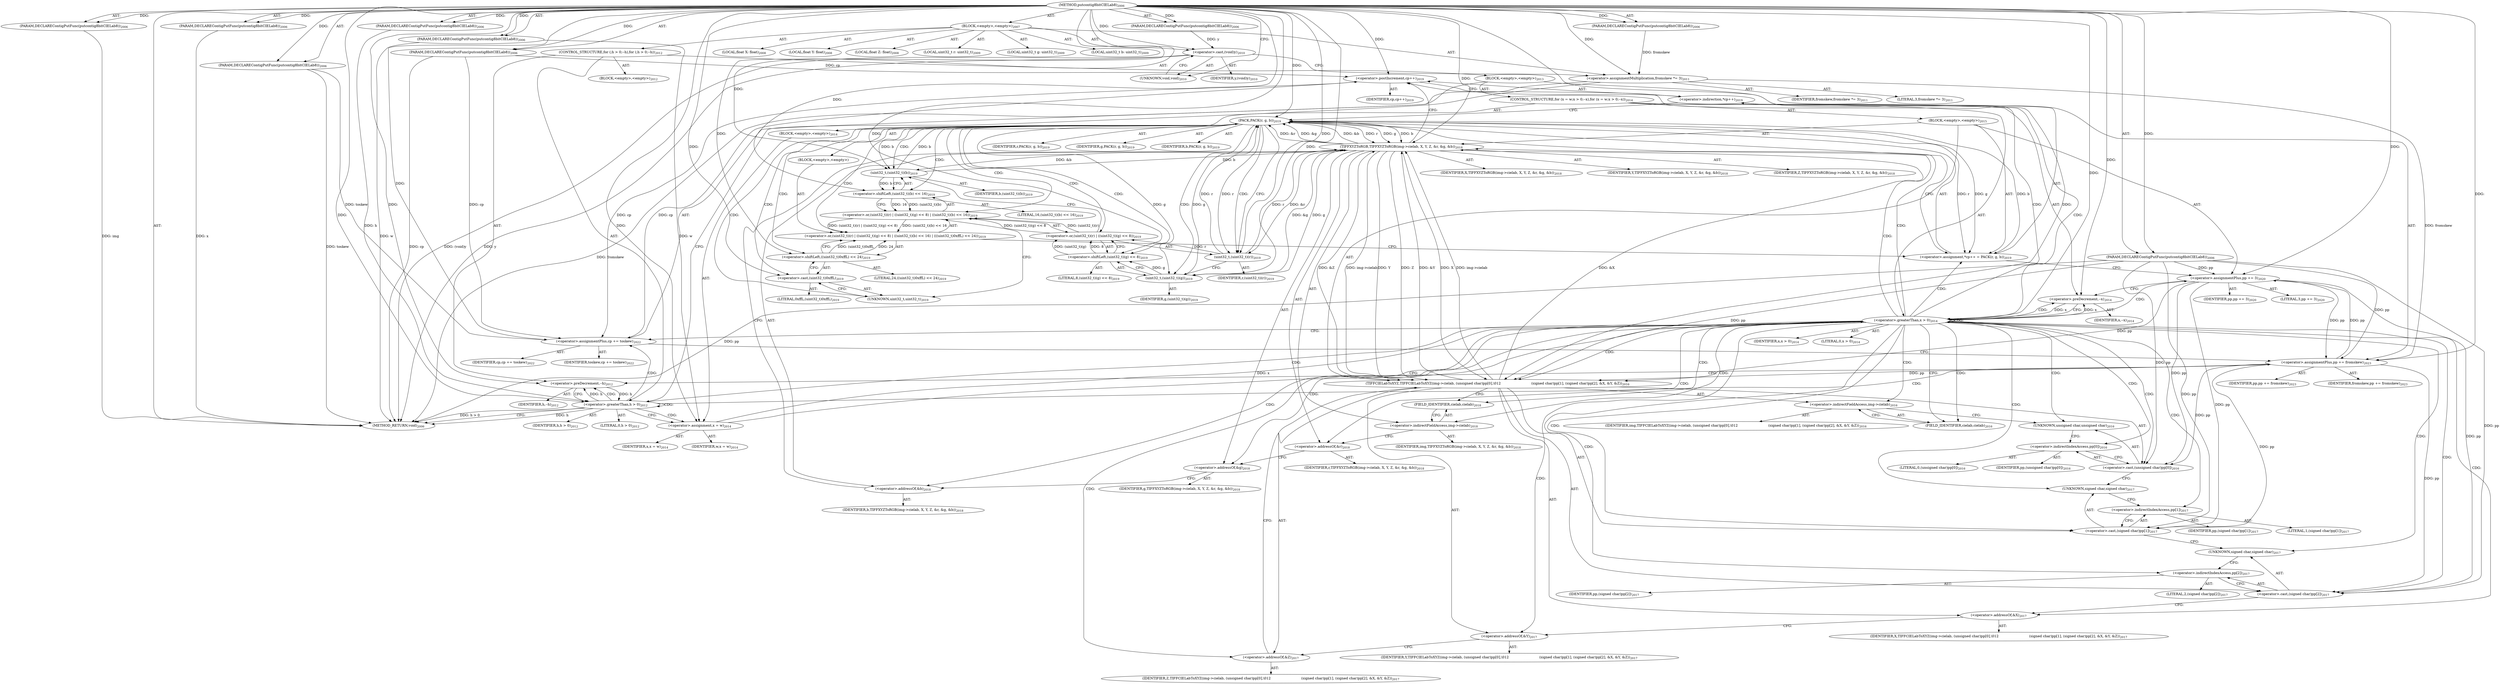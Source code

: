 digraph "putcontig8bitCIELab8" {  
"55118" [label = <(METHOD,putcontig8bitCIELab8)<SUB>2006</SUB>> ]
"55119" [label = <(PARAM,DECLAREContigPutFunc(putcontig8bitCIELab8))<SUB>2006</SUB>> ]
"55120" [label = <(PARAM,DECLAREContigPutFunc(putcontig8bitCIELab8))<SUB>2006</SUB>> ]
"55121" [label = <(PARAM,DECLAREContigPutFunc(putcontig8bitCIELab8))<SUB>2006</SUB>> ]
"55122" [label = <(PARAM,DECLAREContigPutFunc(putcontig8bitCIELab8))<SUB>2006</SUB>> ]
"55123" [label = <(PARAM,DECLAREContigPutFunc(putcontig8bitCIELab8))<SUB>2006</SUB>> ]
"55124" [label = <(PARAM,DECLAREContigPutFunc(putcontig8bitCIELab8))<SUB>2006</SUB>> ]
"55125" [label = <(PARAM,DECLAREContigPutFunc(putcontig8bitCIELab8))<SUB>2006</SUB>> ]
"55126" [label = <(PARAM,DECLAREContigPutFunc(putcontig8bitCIELab8))<SUB>2006</SUB>> ]
"55127" [label = <(PARAM,DECLAREContigPutFunc(putcontig8bitCIELab8))<SUB>2006</SUB>> ]
"55128" [label = <(BLOCK,&lt;empty&gt;,&lt;empty&gt;)<SUB>2007</SUB>> ]
"55129" [label = <(LOCAL,float X: float)<SUB>2008</SUB>> ]
"55130" [label = <(LOCAL,float Y: float)<SUB>2008</SUB>> ]
"55131" [label = <(LOCAL,float Z: float)<SUB>2008</SUB>> ]
"55132" [label = <(LOCAL,uint32_t r: uint32_t)<SUB>2009</SUB>> ]
"55133" [label = <(LOCAL,uint32_t g: uint32_t)<SUB>2009</SUB>> ]
"55134" [label = <(LOCAL,uint32_t b: uint32_t)<SUB>2009</SUB>> ]
"55135" [label = <(&lt;operator&gt;.cast,(void)y)<SUB>2010</SUB>> ]
"55136" [label = <(UNKNOWN,void,void)<SUB>2010</SUB>> ]
"55137" [label = <(IDENTIFIER,y,(void)y)<SUB>2010</SUB>> ]
"55138" [label = <(&lt;operator&gt;.assignmentMultiplication,fromskew *= 3)<SUB>2011</SUB>> ]
"55139" [label = <(IDENTIFIER,fromskew,fromskew *= 3)<SUB>2011</SUB>> ]
"55140" [label = <(LITERAL,3,fromskew *= 3)<SUB>2011</SUB>> ]
"55141" [label = <(CONTROL_STRUCTURE,for (;h &gt; 0;--h),for (;h &gt; 0;--h))<SUB>2012</SUB>> ]
"55142" [label = <(BLOCK,&lt;empty&gt;,&lt;empty&gt;)<SUB>2012</SUB>> ]
"55143" [label = <(&lt;operator&gt;.greaterThan,h &gt; 0)<SUB>2012</SUB>> ]
"55144" [label = <(IDENTIFIER,h,h &gt; 0)<SUB>2012</SUB>> ]
"55145" [label = <(LITERAL,0,h &gt; 0)<SUB>2012</SUB>> ]
"55146" [label = <(&lt;operator&gt;.preDecrement,--h)<SUB>2012</SUB>> ]
"55147" [label = <(IDENTIFIER,h,--h)<SUB>2012</SUB>> ]
"55148" [label = <(BLOCK,&lt;empty&gt;,&lt;empty&gt;)<SUB>2013</SUB>> ]
"55149" [label = <(CONTROL_STRUCTURE,for (x = w;x &gt; 0;--x),for (x = w;x &gt; 0;--x))<SUB>2014</SUB>> ]
"55150" [label = <(BLOCK,&lt;empty&gt;,&lt;empty&gt;)<SUB>2014</SUB>> ]
"55151" [label = <(&lt;operator&gt;.assignment,x = w)<SUB>2014</SUB>> ]
"55152" [label = <(IDENTIFIER,x,x = w)<SUB>2014</SUB>> ]
"55153" [label = <(IDENTIFIER,w,x = w)<SUB>2014</SUB>> ]
"55154" [label = <(&lt;operator&gt;.greaterThan,x &gt; 0)<SUB>2014</SUB>> ]
"55155" [label = <(IDENTIFIER,x,x &gt; 0)<SUB>2014</SUB>> ]
"55156" [label = <(LITERAL,0,x &gt; 0)<SUB>2014</SUB>> ]
"55157" [label = <(&lt;operator&gt;.preDecrement,--x)<SUB>2014</SUB>> ]
"55158" [label = <(IDENTIFIER,x,--x)<SUB>2014</SUB>> ]
"55159" [label = <(BLOCK,&lt;empty&gt;,&lt;empty&gt;)<SUB>2015</SUB>> ]
"55160" [label = <(TIFFCIELabToXYZ,TIFFCIELabToXYZ(img-&gt;cielab, (unsigned char)pp[0],\012                            (signed char)pp[1], (signed char)pp[2], &amp;X, &amp;Y, &amp;Z))<SUB>2016</SUB>> ]
"55161" [label = <(&lt;operator&gt;.indirectFieldAccess,img-&gt;cielab)<SUB>2016</SUB>> ]
"55162" [label = <(IDENTIFIER,img,TIFFCIELabToXYZ(img-&gt;cielab, (unsigned char)pp[0],\012                            (signed char)pp[1], (signed char)pp[2], &amp;X, &amp;Y, &amp;Z))<SUB>2016</SUB>> ]
"55163" [label = <(FIELD_IDENTIFIER,cielab,cielab)<SUB>2016</SUB>> ]
"55164" [label = <(&lt;operator&gt;.cast,(unsigned char)pp[0])<SUB>2016</SUB>> ]
"55165" [label = <(UNKNOWN,unsigned char,unsigned char)<SUB>2016</SUB>> ]
"55166" [label = <(&lt;operator&gt;.indirectIndexAccess,pp[0])<SUB>2016</SUB>> ]
"55167" [label = <(IDENTIFIER,pp,(unsigned char)pp[0])<SUB>2016</SUB>> ]
"55168" [label = <(LITERAL,0,(unsigned char)pp[0])<SUB>2016</SUB>> ]
"55169" [label = <(&lt;operator&gt;.cast,(signed char)pp[1])<SUB>2017</SUB>> ]
"55170" [label = <(UNKNOWN,signed char,signed char)<SUB>2017</SUB>> ]
"55171" [label = <(&lt;operator&gt;.indirectIndexAccess,pp[1])<SUB>2017</SUB>> ]
"55172" [label = <(IDENTIFIER,pp,(signed char)pp[1])<SUB>2017</SUB>> ]
"55173" [label = <(LITERAL,1,(signed char)pp[1])<SUB>2017</SUB>> ]
"55174" [label = <(&lt;operator&gt;.cast,(signed char)pp[2])<SUB>2017</SUB>> ]
"55175" [label = <(UNKNOWN,signed char,signed char)<SUB>2017</SUB>> ]
"55176" [label = <(&lt;operator&gt;.indirectIndexAccess,pp[2])<SUB>2017</SUB>> ]
"55177" [label = <(IDENTIFIER,pp,(signed char)pp[2])<SUB>2017</SUB>> ]
"55178" [label = <(LITERAL,2,(signed char)pp[2])<SUB>2017</SUB>> ]
"55179" [label = <(&lt;operator&gt;.addressOf,&amp;X)<SUB>2017</SUB>> ]
"55180" [label = <(IDENTIFIER,X,TIFFCIELabToXYZ(img-&gt;cielab, (unsigned char)pp[0],\012                            (signed char)pp[1], (signed char)pp[2], &amp;X, &amp;Y, &amp;Z))<SUB>2017</SUB>> ]
"55181" [label = <(&lt;operator&gt;.addressOf,&amp;Y)<SUB>2017</SUB>> ]
"55182" [label = <(IDENTIFIER,Y,TIFFCIELabToXYZ(img-&gt;cielab, (unsigned char)pp[0],\012                            (signed char)pp[1], (signed char)pp[2], &amp;X, &amp;Y, &amp;Z))<SUB>2017</SUB>> ]
"55183" [label = <(&lt;operator&gt;.addressOf,&amp;Z)<SUB>2017</SUB>> ]
"55184" [label = <(IDENTIFIER,Z,TIFFCIELabToXYZ(img-&gt;cielab, (unsigned char)pp[0],\012                            (signed char)pp[1], (signed char)pp[2], &amp;X, &amp;Y, &amp;Z))<SUB>2017</SUB>> ]
"55185" [label = <(TIFFXYZToRGB,TIFFXYZToRGB(img-&gt;cielab, X, Y, Z, &amp;r, &amp;g, &amp;b))<SUB>2018</SUB>> ]
"55186" [label = <(&lt;operator&gt;.indirectFieldAccess,img-&gt;cielab)<SUB>2018</SUB>> ]
"55187" [label = <(IDENTIFIER,img,TIFFXYZToRGB(img-&gt;cielab, X, Y, Z, &amp;r, &amp;g, &amp;b))<SUB>2018</SUB>> ]
"55188" [label = <(FIELD_IDENTIFIER,cielab,cielab)<SUB>2018</SUB>> ]
"55189" [label = <(IDENTIFIER,X,TIFFXYZToRGB(img-&gt;cielab, X, Y, Z, &amp;r, &amp;g, &amp;b))<SUB>2018</SUB>> ]
"55190" [label = <(IDENTIFIER,Y,TIFFXYZToRGB(img-&gt;cielab, X, Y, Z, &amp;r, &amp;g, &amp;b))<SUB>2018</SUB>> ]
"55191" [label = <(IDENTIFIER,Z,TIFFXYZToRGB(img-&gt;cielab, X, Y, Z, &amp;r, &amp;g, &amp;b))<SUB>2018</SUB>> ]
"55192" [label = <(&lt;operator&gt;.addressOf,&amp;r)<SUB>2018</SUB>> ]
"55193" [label = <(IDENTIFIER,r,TIFFXYZToRGB(img-&gt;cielab, X, Y, Z, &amp;r, &amp;g, &amp;b))<SUB>2018</SUB>> ]
"55194" [label = <(&lt;operator&gt;.addressOf,&amp;g)<SUB>2018</SUB>> ]
"55195" [label = <(IDENTIFIER,g,TIFFXYZToRGB(img-&gt;cielab, X, Y, Z, &amp;r, &amp;g, &amp;b))<SUB>2018</SUB>> ]
"55196" [label = <(&lt;operator&gt;.addressOf,&amp;b)<SUB>2018</SUB>> ]
"55197" [label = <(IDENTIFIER,b,TIFFXYZToRGB(img-&gt;cielab, X, Y, Z, &amp;r, &amp;g, &amp;b))<SUB>2018</SUB>> ]
"55198" [label = <(&lt;operator&gt;.assignment,*cp++ = PACK(r, g, b))<SUB>2019</SUB>> ]
"55199" [label = <(&lt;operator&gt;.indirection,*cp++)<SUB>2019</SUB>> ]
"55200" [label = <(&lt;operator&gt;.postIncrement,cp++)<SUB>2019</SUB>> ]
"55201" [label = <(IDENTIFIER,cp,cp++)<SUB>2019</SUB>> ]
"55202" [label = <(PACK,PACK(r, g, b))<SUB>2019</SUB>> ]
"55203" [label = <(IDENTIFIER,r,PACK(r, g, b))<SUB>2019</SUB>> ]
"55204" [label = <(IDENTIFIER,g,PACK(r, g, b))<SUB>2019</SUB>> ]
"55205" [label = <(IDENTIFIER,b,PACK(r, g, b))<SUB>2019</SUB>> ]
"55206" [label = <(BLOCK,&lt;empty&gt;,&lt;empty&gt;)> ]
"55207" [label = <(&lt;operator&gt;.or,(uint32_t)(r) | ((uint32_t)(g) &lt;&lt; 8) | ((uint32_t)(b) &lt;&lt; 16) | (((uint32_t)0xffL) &lt;&lt; 24))<SUB>2019</SUB>> ]
"55208" [label = <(&lt;operator&gt;.or,(uint32_t)(r) | ((uint32_t)(g) &lt;&lt; 8) | ((uint32_t)(b) &lt;&lt; 16))<SUB>2019</SUB>> ]
"55209" [label = <(&lt;operator&gt;.or,(uint32_t)(r) | ((uint32_t)(g) &lt;&lt; 8))<SUB>2019</SUB>> ]
"55210" [label = <(uint32_t,(uint32_t)(r))<SUB>2019</SUB>> ]
"55211" [label = <(IDENTIFIER,r,(uint32_t)(r))<SUB>2019</SUB>> ]
"55212" [label = <(&lt;operator&gt;.shiftLeft,(uint32_t)(g) &lt;&lt; 8)<SUB>2019</SUB>> ]
"55213" [label = <(uint32_t,(uint32_t)(g))<SUB>2019</SUB>> ]
"55214" [label = <(IDENTIFIER,g,(uint32_t)(g))<SUB>2019</SUB>> ]
"55215" [label = <(LITERAL,8,(uint32_t)(g) &lt;&lt; 8)<SUB>2019</SUB>> ]
"55216" [label = <(&lt;operator&gt;.shiftLeft,(uint32_t)(b) &lt;&lt; 16)<SUB>2019</SUB>> ]
"55217" [label = <(uint32_t,(uint32_t)(b))<SUB>2019</SUB>> ]
"55218" [label = <(IDENTIFIER,b,(uint32_t)(b))<SUB>2019</SUB>> ]
"55219" [label = <(LITERAL,16,(uint32_t)(b) &lt;&lt; 16)<SUB>2019</SUB>> ]
"55220" [label = <(&lt;operator&gt;.shiftLeft,((uint32_t)0xffL) &lt;&lt; 24)<SUB>2019</SUB>> ]
"55221" [label = <(&lt;operator&gt;.cast,(uint32_t)0xffL)<SUB>2019</SUB>> ]
"55222" [label = <(UNKNOWN,uint32_t,uint32_t)<SUB>2019</SUB>> ]
"55223" [label = <(LITERAL,0xffL,(uint32_t)0xffL)<SUB>2019</SUB>> ]
"55224" [label = <(LITERAL,24,((uint32_t)0xffL) &lt;&lt; 24)<SUB>2019</SUB>> ]
"55225" [label = <(&lt;operator&gt;.assignmentPlus,pp += 3)<SUB>2020</SUB>> ]
"55226" [label = <(IDENTIFIER,pp,pp += 3)<SUB>2020</SUB>> ]
"55227" [label = <(LITERAL,3,pp += 3)<SUB>2020</SUB>> ]
"55228" [label = <(&lt;operator&gt;.assignmentPlus,cp += toskew)<SUB>2022</SUB>> ]
"55229" [label = <(IDENTIFIER,cp,cp += toskew)<SUB>2022</SUB>> ]
"55230" [label = <(IDENTIFIER,toskew,cp += toskew)<SUB>2022</SUB>> ]
"55231" [label = <(&lt;operator&gt;.assignmentPlus,pp += fromskew)<SUB>2023</SUB>> ]
"55232" [label = <(IDENTIFIER,pp,pp += fromskew)<SUB>2023</SUB>> ]
"55233" [label = <(IDENTIFIER,fromskew,pp += fromskew)<SUB>2023</SUB>> ]
"55234" [label = <(METHOD_RETURN,void)<SUB>2006</SUB>> ]
  "55118" -> "55119"  [ label = "AST: "] 
  "55118" -> "55120"  [ label = "AST: "] 
  "55118" -> "55121"  [ label = "AST: "] 
  "55118" -> "55122"  [ label = "AST: "] 
  "55118" -> "55123"  [ label = "AST: "] 
  "55118" -> "55124"  [ label = "AST: "] 
  "55118" -> "55125"  [ label = "AST: "] 
  "55118" -> "55126"  [ label = "AST: "] 
  "55118" -> "55127"  [ label = "AST: "] 
  "55118" -> "55128"  [ label = "AST: "] 
  "55118" -> "55234"  [ label = "AST: "] 
  "55128" -> "55129"  [ label = "AST: "] 
  "55128" -> "55130"  [ label = "AST: "] 
  "55128" -> "55131"  [ label = "AST: "] 
  "55128" -> "55132"  [ label = "AST: "] 
  "55128" -> "55133"  [ label = "AST: "] 
  "55128" -> "55134"  [ label = "AST: "] 
  "55128" -> "55135"  [ label = "AST: "] 
  "55128" -> "55138"  [ label = "AST: "] 
  "55128" -> "55141"  [ label = "AST: "] 
  "55135" -> "55136"  [ label = "AST: "] 
  "55135" -> "55137"  [ label = "AST: "] 
  "55138" -> "55139"  [ label = "AST: "] 
  "55138" -> "55140"  [ label = "AST: "] 
  "55141" -> "55142"  [ label = "AST: "] 
  "55141" -> "55143"  [ label = "AST: "] 
  "55141" -> "55146"  [ label = "AST: "] 
  "55141" -> "55148"  [ label = "AST: "] 
  "55143" -> "55144"  [ label = "AST: "] 
  "55143" -> "55145"  [ label = "AST: "] 
  "55146" -> "55147"  [ label = "AST: "] 
  "55148" -> "55149"  [ label = "AST: "] 
  "55148" -> "55228"  [ label = "AST: "] 
  "55148" -> "55231"  [ label = "AST: "] 
  "55149" -> "55150"  [ label = "AST: "] 
  "55149" -> "55154"  [ label = "AST: "] 
  "55149" -> "55157"  [ label = "AST: "] 
  "55149" -> "55159"  [ label = "AST: "] 
  "55150" -> "55151"  [ label = "AST: "] 
  "55151" -> "55152"  [ label = "AST: "] 
  "55151" -> "55153"  [ label = "AST: "] 
  "55154" -> "55155"  [ label = "AST: "] 
  "55154" -> "55156"  [ label = "AST: "] 
  "55157" -> "55158"  [ label = "AST: "] 
  "55159" -> "55160"  [ label = "AST: "] 
  "55159" -> "55185"  [ label = "AST: "] 
  "55159" -> "55198"  [ label = "AST: "] 
  "55159" -> "55225"  [ label = "AST: "] 
  "55160" -> "55161"  [ label = "AST: "] 
  "55160" -> "55164"  [ label = "AST: "] 
  "55160" -> "55169"  [ label = "AST: "] 
  "55160" -> "55174"  [ label = "AST: "] 
  "55160" -> "55179"  [ label = "AST: "] 
  "55160" -> "55181"  [ label = "AST: "] 
  "55160" -> "55183"  [ label = "AST: "] 
  "55161" -> "55162"  [ label = "AST: "] 
  "55161" -> "55163"  [ label = "AST: "] 
  "55164" -> "55165"  [ label = "AST: "] 
  "55164" -> "55166"  [ label = "AST: "] 
  "55166" -> "55167"  [ label = "AST: "] 
  "55166" -> "55168"  [ label = "AST: "] 
  "55169" -> "55170"  [ label = "AST: "] 
  "55169" -> "55171"  [ label = "AST: "] 
  "55171" -> "55172"  [ label = "AST: "] 
  "55171" -> "55173"  [ label = "AST: "] 
  "55174" -> "55175"  [ label = "AST: "] 
  "55174" -> "55176"  [ label = "AST: "] 
  "55176" -> "55177"  [ label = "AST: "] 
  "55176" -> "55178"  [ label = "AST: "] 
  "55179" -> "55180"  [ label = "AST: "] 
  "55181" -> "55182"  [ label = "AST: "] 
  "55183" -> "55184"  [ label = "AST: "] 
  "55185" -> "55186"  [ label = "AST: "] 
  "55185" -> "55189"  [ label = "AST: "] 
  "55185" -> "55190"  [ label = "AST: "] 
  "55185" -> "55191"  [ label = "AST: "] 
  "55185" -> "55192"  [ label = "AST: "] 
  "55185" -> "55194"  [ label = "AST: "] 
  "55185" -> "55196"  [ label = "AST: "] 
  "55186" -> "55187"  [ label = "AST: "] 
  "55186" -> "55188"  [ label = "AST: "] 
  "55192" -> "55193"  [ label = "AST: "] 
  "55194" -> "55195"  [ label = "AST: "] 
  "55196" -> "55197"  [ label = "AST: "] 
  "55198" -> "55199"  [ label = "AST: "] 
  "55198" -> "55202"  [ label = "AST: "] 
  "55199" -> "55200"  [ label = "AST: "] 
  "55200" -> "55201"  [ label = "AST: "] 
  "55202" -> "55203"  [ label = "AST: "] 
  "55202" -> "55204"  [ label = "AST: "] 
  "55202" -> "55205"  [ label = "AST: "] 
  "55202" -> "55206"  [ label = "AST: "] 
  "55206" -> "55207"  [ label = "AST: "] 
  "55207" -> "55208"  [ label = "AST: "] 
  "55207" -> "55220"  [ label = "AST: "] 
  "55208" -> "55209"  [ label = "AST: "] 
  "55208" -> "55216"  [ label = "AST: "] 
  "55209" -> "55210"  [ label = "AST: "] 
  "55209" -> "55212"  [ label = "AST: "] 
  "55210" -> "55211"  [ label = "AST: "] 
  "55212" -> "55213"  [ label = "AST: "] 
  "55212" -> "55215"  [ label = "AST: "] 
  "55213" -> "55214"  [ label = "AST: "] 
  "55216" -> "55217"  [ label = "AST: "] 
  "55216" -> "55219"  [ label = "AST: "] 
  "55217" -> "55218"  [ label = "AST: "] 
  "55220" -> "55221"  [ label = "AST: "] 
  "55220" -> "55224"  [ label = "AST: "] 
  "55221" -> "55222"  [ label = "AST: "] 
  "55221" -> "55223"  [ label = "AST: "] 
  "55225" -> "55226"  [ label = "AST: "] 
  "55225" -> "55227"  [ label = "AST: "] 
  "55228" -> "55229"  [ label = "AST: "] 
  "55228" -> "55230"  [ label = "AST: "] 
  "55231" -> "55232"  [ label = "AST: "] 
  "55231" -> "55233"  [ label = "AST: "] 
  "55135" -> "55138"  [ label = "CFG: "] 
  "55138" -> "55143"  [ label = "CFG: "] 
  "55136" -> "55135"  [ label = "CFG: "] 
  "55143" -> "55234"  [ label = "CFG: "] 
  "55143" -> "55151"  [ label = "CFG: "] 
  "55146" -> "55143"  [ label = "CFG: "] 
  "55228" -> "55231"  [ label = "CFG: "] 
  "55231" -> "55146"  [ label = "CFG: "] 
  "55154" -> "55163"  [ label = "CFG: "] 
  "55154" -> "55228"  [ label = "CFG: "] 
  "55157" -> "55154"  [ label = "CFG: "] 
  "55151" -> "55154"  [ label = "CFG: "] 
  "55160" -> "55188"  [ label = "CFG: "] 
  "55185" -> "55200"  [ label = "CFG: "] 
  "55198" -> "55225"  [ label = "CFG: "] 
  "55225" -> "55157"  [ label = "CFG: "] 
  "55161" -> "55165"  [ label = "CFG: "] 
  "55164" -> "55170"  [ label = "CFG: "] 
  "55169" -> "55175"  [ label = "CFG: "] 
  "55174" -> "55179"  [ label = "CFG: "] 
  "55179" -> "55181"  [ label = "CFG: "] 
  "55181" -> "55183"  [ label = "CFG: "] 
  "55183" -> "55160"  [ label = "CFG: "] 
  "55186" -> "55192"  [ label = "CFG: "] 
  "55192" -> "55194"  [ label = "CFG: "] 
  "55194" -> "55196"  [ label = "CFG: "] 
  "55196" -> "55185"  [ label = "CFG: "] 
  "55199" -> "55202"  [ label = "CFG: "] 
  "55202" -> "55198"  [ label = "CFG: "] 
  "55202" -> "55210"  [ label = "CFG: "] 
  "55163" -> "55161"  [ label = "CFG: "] 
  "55165" -> "55166"  [ label = "CFG: "] 
  "55166" -> "55164"  [ label = "CFG: "] 
  "55170" -> "55171"  [ label = "CFG: "] 
  "55171" -> "55169"  [ label = "CFG: "] 
  "55175" -> "55176"  [ label = "CFG: "] 
  "55176" -> "55174"  [ label = "CFG: "] 
  "55188" -> "55186"  [ label = "CFG: "] 
  "55200" -> "55199"  [ label = "CFG: "] 
  "55207" -> "55198"  [ label = "CFG: "] 
  "55208" -> "55222"  [ label = "CFG: "] 
  "55220" -> "55207"  [ label = "CFG: "] 
  "55209" -> "55217"  [ label = "CFG: "] 
  "55216" -> "55208"  [ label = "CFG: "] 
  "55221" -> "55220"  [ label = "CFG: "] 
  "55210" -> "55213"  [ label = "CFG: "] 
  "55212" -> "55209"  [ label = "CFG: "] 
  "55217" -> "55216"  [ label = "CFG: "] 
  "55222" -> "55221"  [ label = "CFG: "] 
  "55213" -> "55212"  [ label = "CFG: "] 
  "55118" -> "55136"  [ label = "CFG: "] 
  "55119" -> "55234"  [ label = "DDG: img"] 
  "55120" -> "55234"  [ label = "DDG: cp"] 
  "55121" -> "55234"  [ label = "DDG: x"] 
  "55123" -> "55234"  [ label = "DDG: w"] 
  "55126" -> "55234"  [ label = "DDG: toskew"] 
  "55127" -> "55234"  [ label = "DDG: pp"] 
  "55135" -> "55234"  [ label = "DDG: y"] 
  "55135" -> "55234"  [ label = "DDG: (void)y"] 
  "55138" -> "55234"  [ label = "DDG: fromskew"] 
  "55143" -> "55234"  [ label = "DDG: h"] 
  "55143" -> "55234"  [ label = "DDG: h &gt; 0"] 
  "55118" -> "55119"  [ label = "DDG: "] 
  "55118" -> "55120"  [ label = "DDG: "] 
  "55118" -> "55121"  [ label = "DDG: "] 
  "55118" -> "55122"  [ label = "DDG: "] 
  "55118" -> "55123"  [ label = "DDG: "] 
  "55118" -> "55124"  [ label = "DDG: "] 
  "55118" -> "55125"  [ label = "DDG: "] 
  "55118" -> "55126"  [ label = "DDG: "] 
  "55118" -> "55127"  [ label = "DDG: "] 
  "55122" -> "55135"  [ label = "DDG: y"] 
  "55118" -> "55135"  [ label = "DDG: "] 
  "55118" -> "55138"  [ label = "DDG: "] 
  "55125" -> "55138"  [ label = "DDG: fromskew"] 
  "55146" -> "55143"  [ label = "DDG: h"] 
  "55124" -> "55143"  [ label = "DDG: h"] 
  "55118" -> "55143"  [ label = "DDG: "] 
  "55143" -> "55146"  [ label = "DDG: h"] 
  "55118" -> "55146"  [ label = "DDG: "] 
  "55126" -> "55228"  [ label = "DDG: toskew"] 
  "55118" -> "55228"  [ label = "DDG: "] 
  "55138" -> "55231"  [ label = "DDG: fromskew"] 
  "55118" -> "55231"  [ label = "DDG: "] 
  "55200" -> "55228"  [ label = "DDG: cp"] 
  "55120" -> "55228"  [ label = "DDG: cp"] 
  "55225" -> "55231"  [ label = "DDG: pp"] 
  "55127" -> "55231"  [ label = "DDG: pp"] 
  "55123" -> "55151"  [ label = "DDG: w"] 
  "55118" -> "55151"  [ label = "DDG: "] 
  "55151" -> "55154"  [ label = "DDG: x"] 
  "55157" -> "55154"  [ label = "DDG: x"] 
  "55118" -> "55154"  [ label = "DDG: "] 
  "55154" -> "55157"  [ label = "DDG: x"] 
  "55118" -> "55157"  [ label = "DDG: "] 
  "55202" -> "55198"  [ label = "DDG: r"] 
  "55202" -> "55198"  [ label = "DDG: g"] 
  "55202" -> "55198"  [ label = "DDG: b"] 
  "55118" -> "55225"  [ label = "DDG: "] 
  "55185" -> "55160"  [ label = "DDG: img-&gt;cielab"] 
  "55231" -> "55160"  [ label = "DDG: pp"] 
  "55225" -> "55160"  [ label = "DDG: pp"] 
  "55127" -> "55160"  [ label = "DDG: pp"] 
  "55185" -> "55160"  [ label = "DDG: X"] 
  "55118" -> "55160"  [ label = "DDG: "] 
  "55185" -> "55160"  [ label = "DDG: Y"] 
  "55185" -> "55160"  [ label = "DDG: Z"] 
  "55160" -> "55185"  [ label = "DDG: img-&gt;cielab"] 
  "55160" -> "55185"  [ label = "DDG: &amp;X"] 
  "55118" -> "55185"  [ label = "DDG: "] 
  "55160" -> "55185"  [ label = "DDG: &amp;Y"] 
  "55160" -> "55185"  [ label = "DDG: &amp;Z"] 
  "55202" -> "55185"  [ label = "DDG: r"] 
  "55210" -> "55185"  [ label = "DDG: r"] 
  "55202" -> "55185"  [ label = "DDG: g"] 
  "55213" -> "55185"  [ label = "DDG: g"] 
  "55202" -> "55185"  [ label = "DDG: b"] 
  "55217" -> "55185"  [ label = "DDG: b"] 
  "55231" -> "55225"  [ label = "DDG: pp"] 
  "55127" -> "55225"  [ label = "DDG: pp"] 
  "55231" -> "55164"  [ label = "DDG: pp"] 
  "55225" -> "55164"  [ label = "DDG: pp"] 
  "55127" -> "55164"  [ label = "DDG: pp"] 
  "55231" -> "55169"  [ label = "DDG: pp"] 
  "55225" -> "55169"  [ label = "DDG: pp"] 
  "55127" -> "55169"  [ label = "DDG: pp"] 
  "55231" -> "55174"  [ label = "DDG: pp"] 
  "55225" -> "55174"  [ label = "DDG: pp"] 
  "55127" -> "55174"  [ label = "DDG: pp"] 
  "55185" -> "55202"  [ label = "DDG: &amp;r"] 
  "55210" -> "55202"  [ label = "DDG: r"] 
  "55118" -> "55202"  [ label = "DDG: "] 
  "55185" -> "55202"  [ label = "DDG: &amp;g"] 
  "55213" -> "55202"  [ label = "DDG: g"] 
  "55185" -> "55202"  [ label = "DDG: &amp;b"] 
  "55217" -> "55202"  [ label = "DDG: b"] 
  "55228" -> "55200"  [ label = "DDG: cp"] 
  "55120" -> "55200"  [ label = "DDG: cp"] 
  "55118" -> "55200"  [ label = "DDG: "] 
  "55208" -> "55207"  [ label = "DDG: (uint32_t)(r) | ((uint32_t)(g) &lt;&lt; 8)"] 
  "55208" -> "55207"  [ label = "DDG: (uint32_t)(b) &lt;&lt; 16"] 
  "55220" -> "55207"  [ label = "DDG: (uint32_t)0xffL"] 
  "55220" -> "55207"  [ label = "DDG: 24"] 
  "55209" -> "55208"  [ label = "DDG: (uint32_t)(r)"] 
  "55209" -> "55208"  [ label = "DDG: (uint32_t)(g) &lt;&lt; 8"] 
  "55216" -> "55208"  [ label = "DDG: (uint32_t)(b)"] 
  "55216" -> "55208"  [ label = "DDG: 16"] 
  "55118" -> "55220"  [ label = "DDG: "] 
  "55210" -> "55209"  [ label = "DDG: r"] 
  "55212" -> "55209"  [ label = "DDG: (uint32_t)(g)"] 
  "55212" -> "55209"  [ label = "DDG: 8"] 
  "55217" -> "55216"  [ label = "DDG: b"] 
  "55118" -> "55216"  [ label = "DDG: "] 
  "55118" -> "55221"  [ label = "DDG: "] 
  "55185" -> "55210"  [ label = "DDG: &amp;r"] 
  "55202" -> "55210"  [ label = "DDG: r"] 
  "55118" -> "55210"  [ label = "DDG: "] 
  "55213" -> "55212"  [ label = "DDG: g"] 
  "55118" -> "55212"  [ label = "DDG: "] 
  "55185" -> "55217"  [ label = "DDG: &amp;b"] 
  "55202" -> "55217"  [ label = "DDG: b"] 
  "55118" -> "55217"  [ label = "DDG: "] 
  "55185" -> "55213"  [ label = "DDG: &amp;g"] 
  "55202" -> "55213"  [ label = "DDG: g"] 
  "55118" -> "55213"  [ label = "DDG: "] 
  "55143" -> "55228"  [ label = "CDG: "] 
  "55143" -> "55154"  [ label = "CDG: "] 
  "55143" -> "55151"  [ label = "CDG: "] 
  "55143" -> "55146"  [ label = "CDG: "] 
  "55143" -> "55231"  [ label = "CDG: "] 
  "55143" -> "55143"  [ label = "CDG: "] 
  "55154" -> "55181"  [ label = "CDG: "] 
  "55154" -> "55163"  [ label = "CDG: "] 
  "55154" -> "55154"  [ label = "CDG: "] 
  "55154" -> "55171"  [ label = "CDG: "] 
  "55154" -> "55198"  [ label = "CDG: "] 
  "55154" -> "55169"  [ label = "CDG: "] 
  "55154" -> "55183"  [ label = "CDG: "] 
  "55154" -> "55194"  [ label = "CDG: "] 
  "55154" -> "55164"  [ label = "CDG: "] 
  "55154" -> "55192"  [ label = "CDG: "] 
  "55154" -> "55176"  [ label = "CDG: "] 
  "55154" -> "55185"  [ label = "CDG: "] 
  "55154" -> "55188"  [ label = "CDG: "] 
  "55154" -> "55202"  [ label = "CDG: "] 
  "55154" -> "55166"  [ label = "CDG: "] 
  "55154" -> "55199"  [ label = "CDG: "] 
  "55154" -> "55196"  [ label = "CDG: "] 
  "55154" -> "55225"  [ label = "CDG: "] 
  "55154" -> "55165"  [ label = "CDG: "] 
  "55154" -> "55160"  [ label = "CDG: "] 
  "55154" -> "55186"  [ label = "CDG: "] 
  "55154" -> "55175"  [ label = "CDG: "] 
  "55154" -> "55179"  [ label = "CDG: "] 
  "55154" -> "55200"  [ label = "CDG: "] 
  "55154" -> "55170"  [ label = "CDG: "] 
  "55154" -> "55161"  [ label = "CDG: "] 
  "55154" -> "55174"  [ label = "CDG: "] 
  "55154" -> "55157"  [ label = "CDG: "] 
  "55202" -> "55210"  [ label = "CDG: "] 
  "55202" -> "55212"  [ label = "CDG: "] 
  "55202" -> "55213"  [ label = "CDG: "] 
  "55202" -> "55216"  [ label = "CDG: "] 
  "55202" -> "55209"  [ label = "CDG: "] 
  "55202" -> "55222"  [ label = "CDG: "] 
  "55202" -> "55207"  [ label = "CDG: "] 
  "55202" -> "55221"  [ label = "CDG: "] 
  "55202" -> "55217"  [ label = "CDG: "] 
  "55202" -> "55208"  [ label = "CDG: "] 
  "55202" -> "55220"  [ label = "CDG: "] 
}
